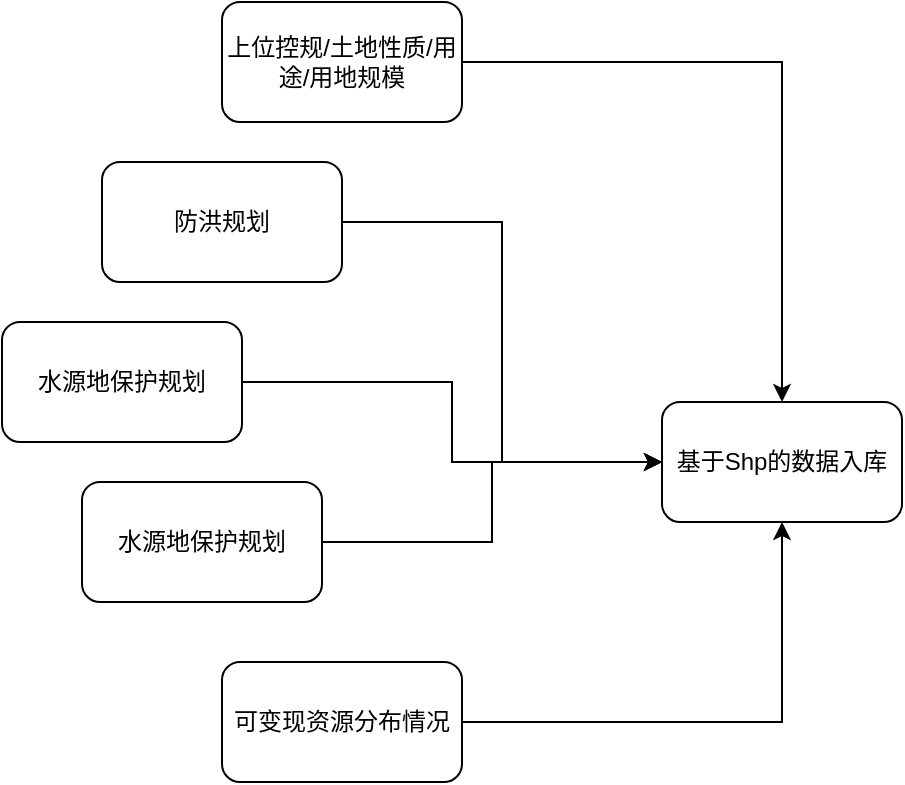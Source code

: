 <mxfile version="21.3.2" type="github">
  <diagram name="第 1 页" id="nfnzHy786rISAd0_TM_V">
    <mxGraphModel dx="2261" dy="774" grid="1" gridSize="10" guides="1" tooltips="1" connect="1" arrows="1" fold="1" page="1" pageScale="1" pageWidth="827" pageHeight="1169" math="0" shadow="0">
      <root>
        <mxCell id="0" />
        <mxCell id="1" parent="0" />
        <mxCell id="NH8UexvuGOOD8I5ICKm5-1" value="基于Shp的数据入库" style="rounded=1;whiteSpace=wrap;html=1;" vertex="1" parent="1">
          <mxGeometry x="40" y="320" width="120" height="60" as="geometry" />
        </mxCell>
        <mxCell id="NH8UexvuGOOD8I5ICKm5-3" style="edgeStyle=orthogonalEdgeStyle;rounded=0;orthogonalLoop=1;jettySize=auto;html=1;" edge="1" parent="1" source="NH8UexvuGOOD8I5ICKm5-2" target="NH8UexvuGOOD8I5ICKm5-1">
          <mxGeometry relative="1" as="geometry" />
        </mxCell>
        <mxCell id="NH8UexvuGOOD8I5ICKm5-2" value="上位控规/土地性质/用途/用地规模" style="rounded=1;whiteSpace=wrap;html=1;" vertex="1" parent="1">
          <mxGeometry x="-180" y="120" width="120" height="60" as="geometry" />
        </mxCell>
        <mxCell id="NH8UexvuGOOD8I5ICKm5-12" style="edgeStyle=orthogonalEdgeStyle;rounded=0;orthogonalLoop=1;jettySize=auto;html=1;entryX=0;entryY=0.5;entryDx=0;entryDy=0;" edge="1" parent="1" source="NH8UexvuGOOD8I5ICKm5-4" target="NH8UexvuGOOD8I5ICKm5-1">
          <mxGeometry relative="1" as="geometry" />
        </mxCell>
        <mxCell id="NH8UexvuGOOD8I5ICKm5-4" value="防洪规划" style="rounded=1;whiteSpace=wrap;html=1;" vertex="1" parent="1">
          <mxGeometry x="-240" y="200" width="120" height="60" as="geometry" />
        </mxCell>
        <mxCell id="NH8UexvuGOOD8I5ICKm5-11" style="edgeStyle=orthogonalEdgeStyle;rounded=0;orthogonalLoop=1;jettySize=auto;html=1;" edge="1" parent="1" source="NH8UexvuGOOD8I5ICKm5-5" target="NH8UexvuGOOD8I5ICKm5-1">
          <mxGeometry relative="1" as="geometry" />
        </mxCell>
        <mxCell id="NH8UexvuGOOD8I5ICKm5-5" value="水源地保护规划" style="rounded=1;whiteSpace=wrap;html=1;" vertex="1" parent="1">
          <mxGeometry x="-290" y="280" width="120" height="60" as="geometry" />
        </mxCell>
        <mxCell id="NH8UexvuGOOD8I5ICKm5-10" style="edgeStyle=orthogonalEdgeStyle;rounded=0;orthogonalLoop=1;jettySize=auto;html=1;" edge="1" parent="1" source="NH8UexvuGOOD8I5ICKm5-7" target="NH8UexvuGOOD8I5ICKm5-1">
          <mxGeometry relative="1" as="geometry" />
        </mxCell>
        <mxCell id="NH8UexvuGOOD8I5ICKm5-7" value="水源地保护规划" style="rounded=1;whiteSpace=wrap;html=1;" vertex="1" parent="1">
          <mxGeometry x="-250" y="360" width="120" height="60" as="geometry" />
        </mxCell>
        <mxCell id="NH8UexvuGOOD8I5ICKm5-9" style="edgeStyle=orthogonalEdgeStyle;rounded=0;orthogonalLoop=1;jettySize=auto;html=1;entryX=0.5;entryY=1;entryDx=0;entryDy=0;" edge="1" parent="1" source="NH8UexvuGOOD8I5ICKm5-8" target="NH8UexvuGOOD8I5ICKm5-1">
          <mxGeometry relative="1" as="geometry" />
        </mxCell>
        <mxCell id="NH8UexvuGOOD8I5ICKm5-8" value="可变现资源分布情况" style="rounded=1;whiteSpace=wrap;html=1;" vertex="1" parent="1">
          <mxGeometry x="-180" y="450" width="120" height="60" as="geometry" />
        </mxCell>
      </root>
    </mxGraphModel>
  </diagram>
</mxfile>
